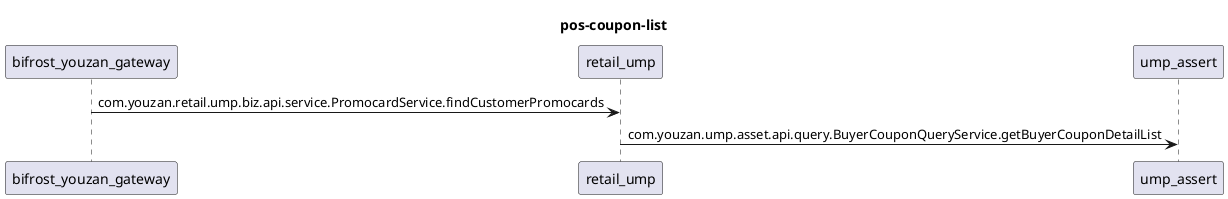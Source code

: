 @startuml
title  pos-coupon-list
    bifrost_youzan_gateway ->  retail_ump:  com.youzan.retail.ump.biz.api.service.PromocardService.findCustomerPromocards
    retail_ump -> ump_assert : com.youzan.ump.asset.api.query.BuyerCouponQueryService.getBuyerCouponDetailList
@endum